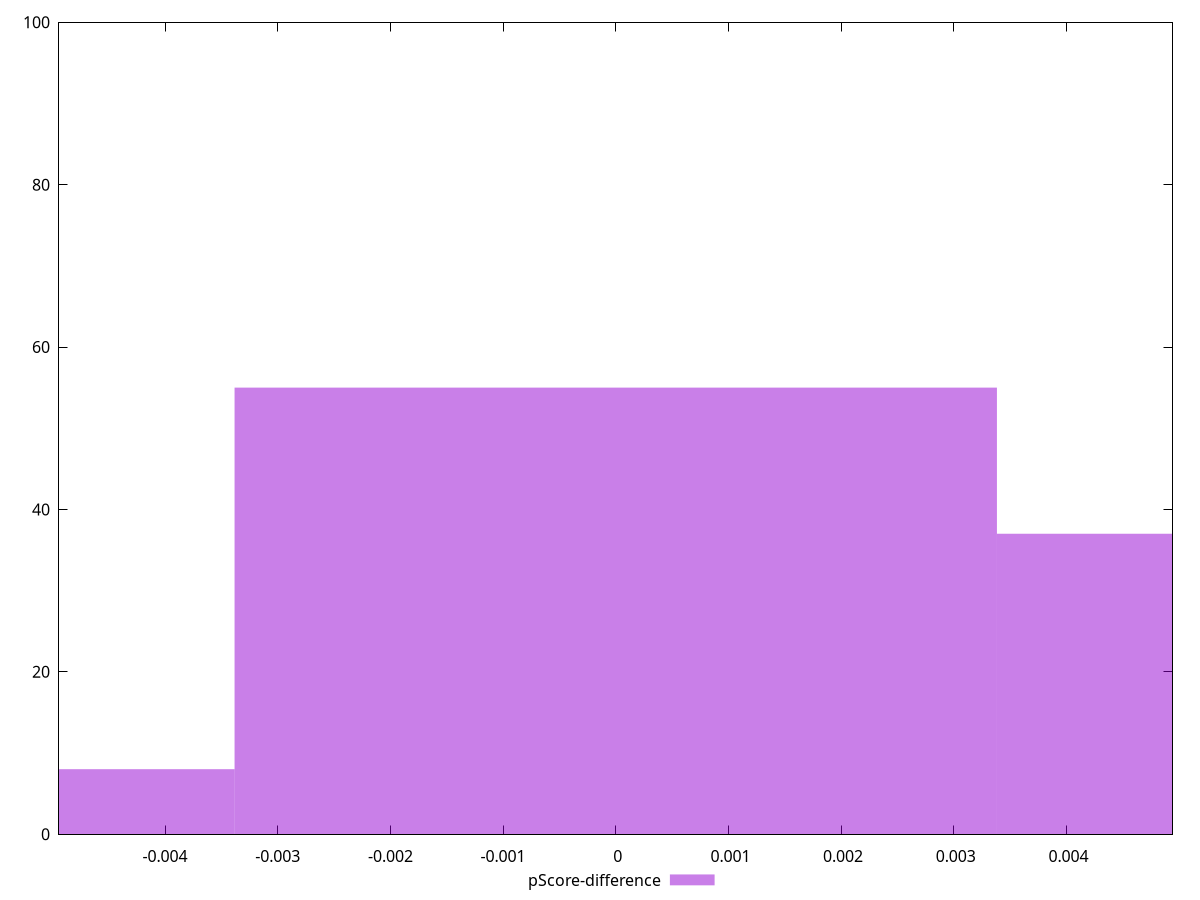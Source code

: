 reset

$pScoreDifference <<EOF
0 55
0.006766172875793101 37
-0.006766172875793101 8
EOF

set key outside below
set boxwidth 0.006766172875793101
set xrange [-0.004941176470588227:0.004941176470588227]
set yrange [0:100]
set trange [0:100]
set style fill transparent solid 0.5 noborder
set terminal svg size 640, 490 enhanced background rgb 'white'
set output "report_00013_2021-02-09T12-04-24.940Z/uses-rel-preload/samples/pages+cached+noadtech+nomedia+nocss/pScore-difference/histogram.svg"

plot $pScoreDifference title "pScore-difference" with boxes

reset
